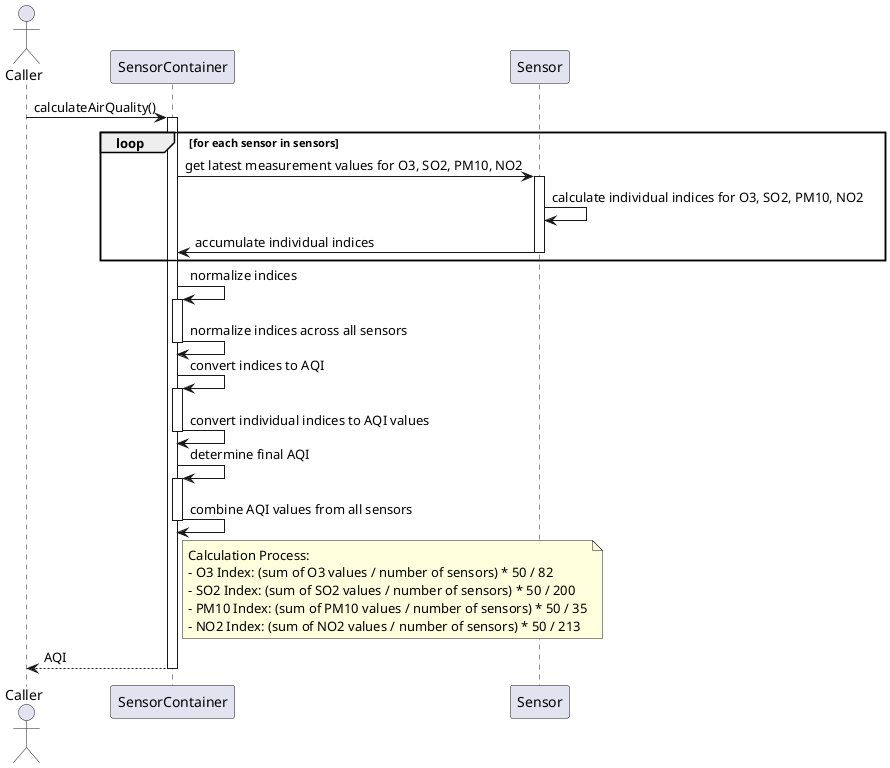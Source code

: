 @startuml
actor Caller
participant SensorContainer
participant Sensor

Caller -> SensorContainer: calculateAirQuality()
activate SensorContainer

loop for each sensor in sensors
    SensorContainer -> Sensor: get latest measurement values for O3, SO2, PM10, NO2
    activate Sensor
    Sensor -> Sensor: calculate individual indices for O3, SO2, PM10, NO2
    Sensor -> SensorContainer: accumulate individual indices
    deactivate Sensor
end

SensorContainer -> SensorContainer: normalize indices
activate SensorContainer
SensorContainer -> SensorContainer: normalize indices across all sensors
deactivate SensorContainer

SensorContainer -> SensorContainer: convert indices to AQI
activate SensorContainer
SensorContainer -> SensorContainer: convert individual indices to AQI values
deactivate SensorContainer

SensorContainer -> SensorContainer: determine final AQI
activate SensorContainer
SensorContainer -> SensorContainer: combine AQI values from all sensors
deactivate SensorContainer

note right of SensorContainer
    Calculation Process:
    - O3 Index: (sum of O3 values / number of sensors) * 50 / 82
    - SO2 Index: (sum of SO2 values / number of sensors) * 50 / 200
    - PM10 Index: (sum of PM10 values / number of sensors) * 50 / 35
    - NO2 Index: (sum of NO2 values / number of sensors) * 50 / 213
end note


SensorContainer --> Caller: AQI
deactivate SensorContainer
@enduml
